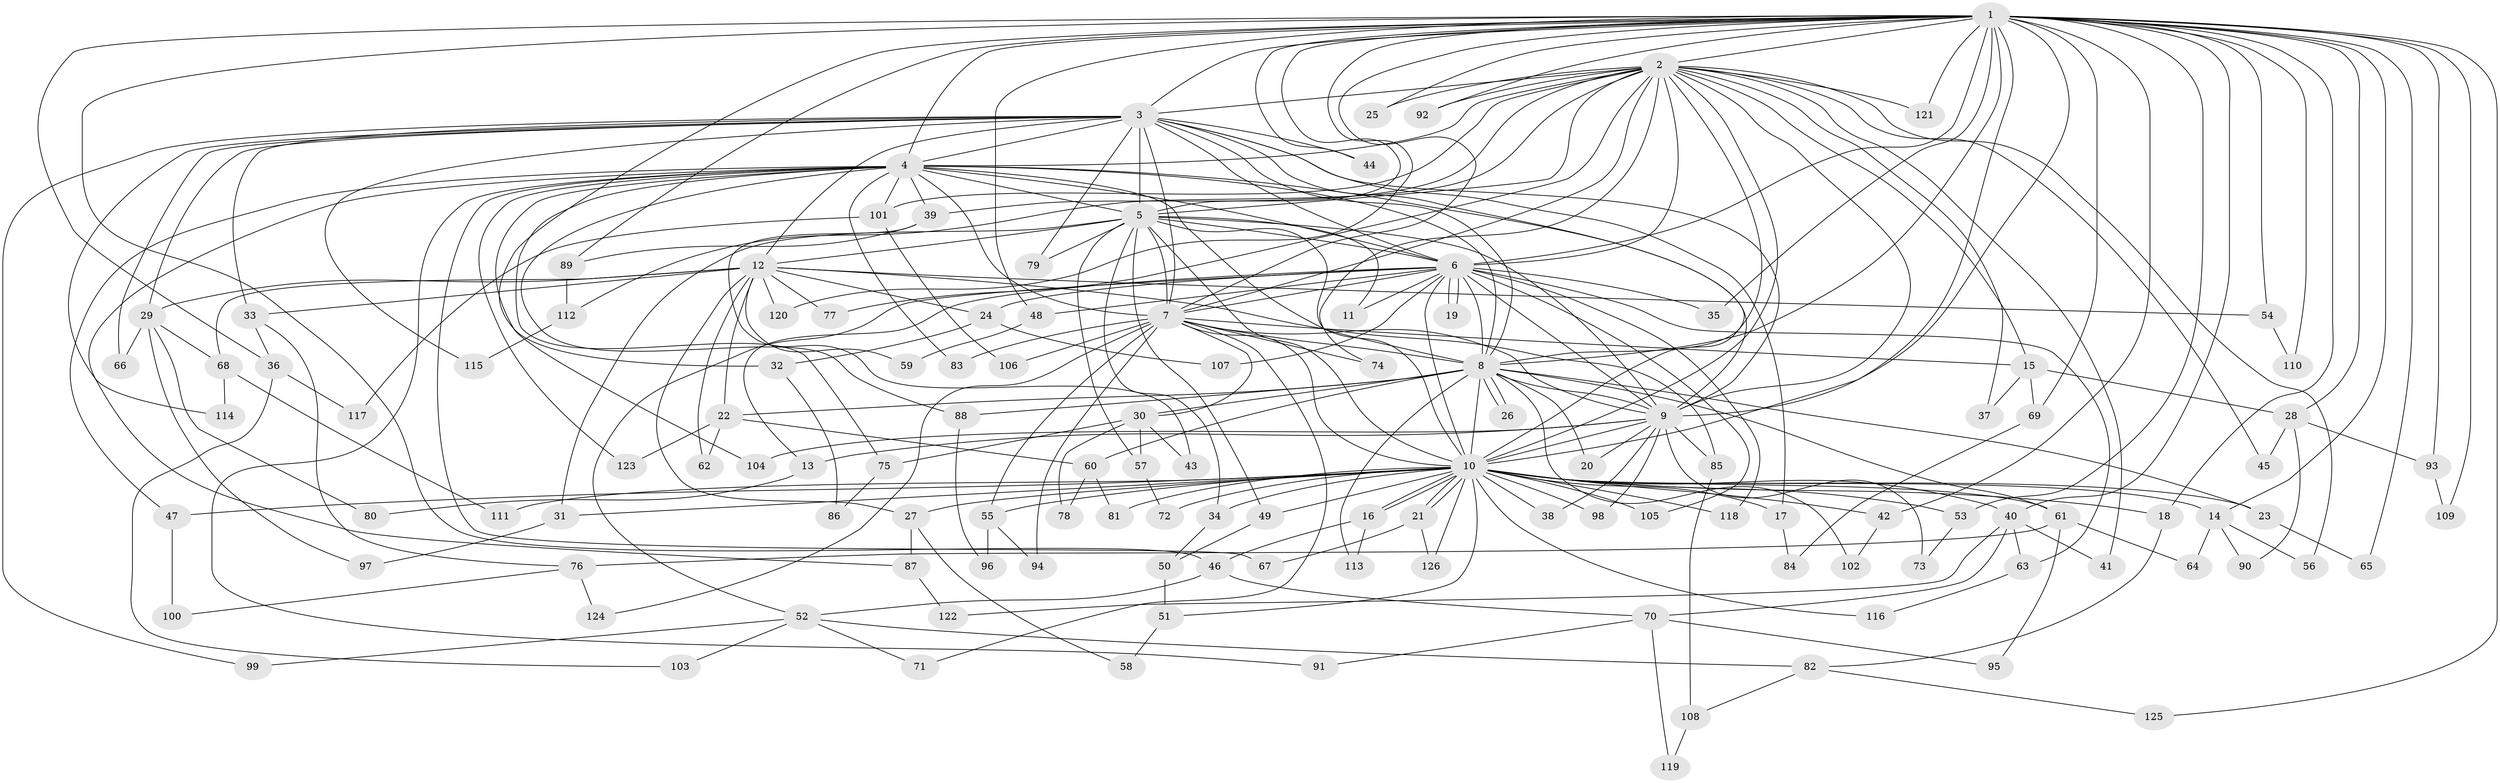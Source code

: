 // coarse degree distribution, {35: 0.010752688172043012, 19: 0.010752688172043012, 15: 0.021505376344086023, 26: 0.010752688172043012, 18: 0.021505376344086023, 13: 0.010752688172043012, 34: 0.010752688172043012, 2: 0.45161290322580644, 3: 0.1935483870967742, 5: 0.0967741935483871, 4: 0.12903225806451613, 1: 0.010752688172043012, 7: 0.010752688172043012, 6: 0.010752688172043012}
// Generated by graph-tools (version 1.1) at 2025/23/03/03/25 07:23:40]
// undirected, 126 vertices, 277 edges
graph export_dot {
graph [start="1"]
  node [color=gray90,style=filled];
  1;
  2;
  3;
  4;
  5;
  6;
  7;
  8;
  9;
  10;
  11;
  12;
  13;
  14;
  15;
  16;
  17;
  18;
  19;
  20;
  21;
  22;
  23;
  24;
  25;
  26;
  27;
  28;
  29;
  30;
  31;
  32;
  33;
  34;
  35;
  36;
  37;
  38;
  39;
  40;
  41;
  42;
  43;
  44;
  45;
  46;
  47;
  48;
  49;
  50;
  51;
  52;
  53;
  54;
  55;
  56;
  57;
  58;
  59;
  60;
  61;
  62;
  63;
  64;
  65;
  66;
  67;
  68;
  69;
  70;
  71;
  72;
  73;
  74;
  75;
  76;
  77;
  78;
  79;
  80;
  81;
  82;
  83;
  84;
  85;
  86;
  87;
  88;
  89;
  90;
  91;
  92;
  93;
  94;
  95;
  96;
  97;
  98;
  99;
  100;
  101;
  102;
  103;
  104;
  105;
  106;
  107;
  108;
  109;
  110;
  111;
  112;
  113;
  114;
  115;
  116;
  117;
  118;
  119;
  120;
  121;
  122;
  123;
  124;
  125;
  126;
  1 -- 2;
  1 -- 3;
  1 -- 4;
  1 -- 5;
  1 -- 6;
  1 -- 7;
  1 -- 8;
  1 -- 9;
  1 -- 10;
  1 -- 14;
  1 -- 18;
  1 -- 25;
  1 -- 28;
  1 -- 32;
  1 -- 35;
  1 -- 36;
  1 -- 40;
  1 -- 42;
  1 -- 44;
  1 -- 46;
  1 -- 48;
  1 -- 53;
  1 -- 54;
  1 -- 65;
  1 -- 69;
  1 -- 89;
  1 -- 92;
  1 -- 93;
  1 -- 109;
  1 -- 110;
  1 -- 120;
  1 -- 121;
  1 -- 125;
  2 -- 3;
  2 -- 4;
  2 -- 5;
  2 -- 6;
  2 -- 7;
  2 -- 8;
  2 -- 9;
  2 -- 10;
  2 -- 15;
  2 -- 25;
  2 -- 37;
  2 -- 39;
  2 -- 41;
  2 -- 45;
  2 -- 56;
  2 -- 74;
  2 -- 77;
  2 -- 92;
  2 -- 101;
  2 -- 112;
  2 -- 121;
  3 -- 4;
  3 -- 5;
  3 -- 6;
  3 -- 7;
  3 -- 8;
  3 -- 9;
  3 -- 10;
  3 -- 12;
  3 -- 17;
  3 -- 29;
  3 -- 33;
  3 -- 44;
  3 -- 66;
  3 -- 79;
  3 -- 99;
  3 -- 114;
  3 -- 115;
  4 -- 5;
  4 -- 6;
  4 -- 7;
  4 -- 8;
  4 -- 9;
  4 -- 10;
  4 -- 39;
  4 -- 47;
  4 -- 67;
  4 -- 75;
  4 -- 83;
  4 -- 87;
  4 -- 88;
  4 -- 91;
  4 -- 101;
  4 -- 104;
  4 -- 123;
  5 -- 6;
  5 -- 7;
  5 -- 8;
  5 -- 9;
  5 -- 10;
  5 -- 11;
  5 -- 12;
  5 -- 31;
  5 -- 34;
  5 -- 49;
  5 -- 57;
  5 -- 79;
  6 -- 7;
  6 -- 8;
  6 -- 9;
  6 -- 10;
  6 -- 11;
  6 -- 13;
  6 -- 19;
  6 -- 19;
  6 -- 24;
  6 -- 35;
  6 -- 48;
  6 -- 52;
  6 -- 63;
  6 -- 105;
  6 -- 107;
  6 -- 118;
  7 -- 8;
  7 -- 9;
  7 -- 10;
  7 -- 15;
  7 -- 30;
  7 -- 55;
  7 -- 71;
  7 -- 74;
  7 -- 83;
  7 -- 94;
  7 -- 106;
  7 -- 124;
  8 -- 9;
  8 -- 10;
  8 -- 20;
  8 -- 22;
  8 -- 23;
  8 -- 26;
  8 -- 26;
  8 -- 30;
  8 -- 60;
  8 -- 61;
  8 -- 88;
  8 -- 102;
  8 -- 113;
  9 -- 10;
  9 -- 13;
  9 -- 20;
  9 -- 38;
  9 -- 73;
  9 -- 85;
  9 -- 98;
  9 -- 104;
  10 -- 14;
  10 -- 16;
  10 -- 16;
  10 -- 17;
  10 -- 18;
  10 -- 21;
  10 -- 21;
  10 -- 23;
  10 -- 27;
  10 -- 31;
  10 -- 34;
  10 -- 38;
  10 -- 40;
  10 -- 42;
  10 -- 47;
  10 -- 49;
  10 -- 51;
  10 -- 53;
  10 -- 55;
  10 -- 61;
  10 -- 72;
  10 -- 81;
  10 -- 98;
  10 -- 105;
  10 -- 111;
  10 -- 116;
  10 -- 118;
  10 -- 126;
  12 -- 22;
  12 -- 24;
  12 -- 27;
  12 -- 29;
  12 -- 33;
  12 -- 54;
  12 -- 59;
  12 -- 62;
  12 -- 68;
  12 -- 77;
  12 -- 85;
  12 -- 120;
  13 -- 80;
  14 -- 56;
  14 -- 64;
  14 -- 90;
  15 -- 28;
  15 -- 37;
  15 -- 69;
  16 -- 46;
  16 -- 113;
  17 -- 84;
  18 -- 82;
  21 -- 67;
  21 -- 126;
  22 -- 60;
  22 -- 62;
  22 -- 123;
  23 -- 65;
  24 -- 32;
  24 -- 107;
  27 -- 58;
  27 -- 87;
  28 -- 45;
  28 -- 90;
  28 -- 93;
  29 -- 66;
  29 -- 68;
  29 -- 80;
  29 -- 97;
  30 -- 43;
  30 -- 57;
  30 -- 75;
  30 -- 78;
  31 -- 97;
  32 -- 86;
  33 -- 36;
  33 -- 76;
  34 -- 50;
  36 -- 103;
  36 -- 117;
  39 -- 43;
  39 -- 89;
  40 -- 41;
  40 -- 63;
  40 -- 70;
  40 -- 122;
  42 -- 102;
  46 -- 52;
  46 -- 70;
  47 -- 100;
  48 -- 59;
  49 -- 50;
  50 -- 51;
  51 -- 58;
  52 -- 71;
  52 -- 82;
  52 -- 99;
  52 -- 103;
  53 -- 73;
  54 -- 110;
  55 -- 94;
  55 -- 96;
  57 -- 72;
  60 -- 78;
  60 -- 81;
  61 -- 64;
  61 -- 76;
  61 -- 95;
  63 -- 116;
  68 -- 111;
  68 -- 114;
  69 -- 84;
  70 -- 91;
  70 -- 95;
  70 -- 119;
  75 -- 86;
  76 -- 100;
  76 -- 124;
  82 -- 108;
  82 -- 125;
  85 -- 108;
  87 -- 122;
  88 -- 96;
  89 -- 112;
  93 -- 109;
  101 -- 106;
  101 -- 117;
  108 -- 119;
  112 -- 115;
}
